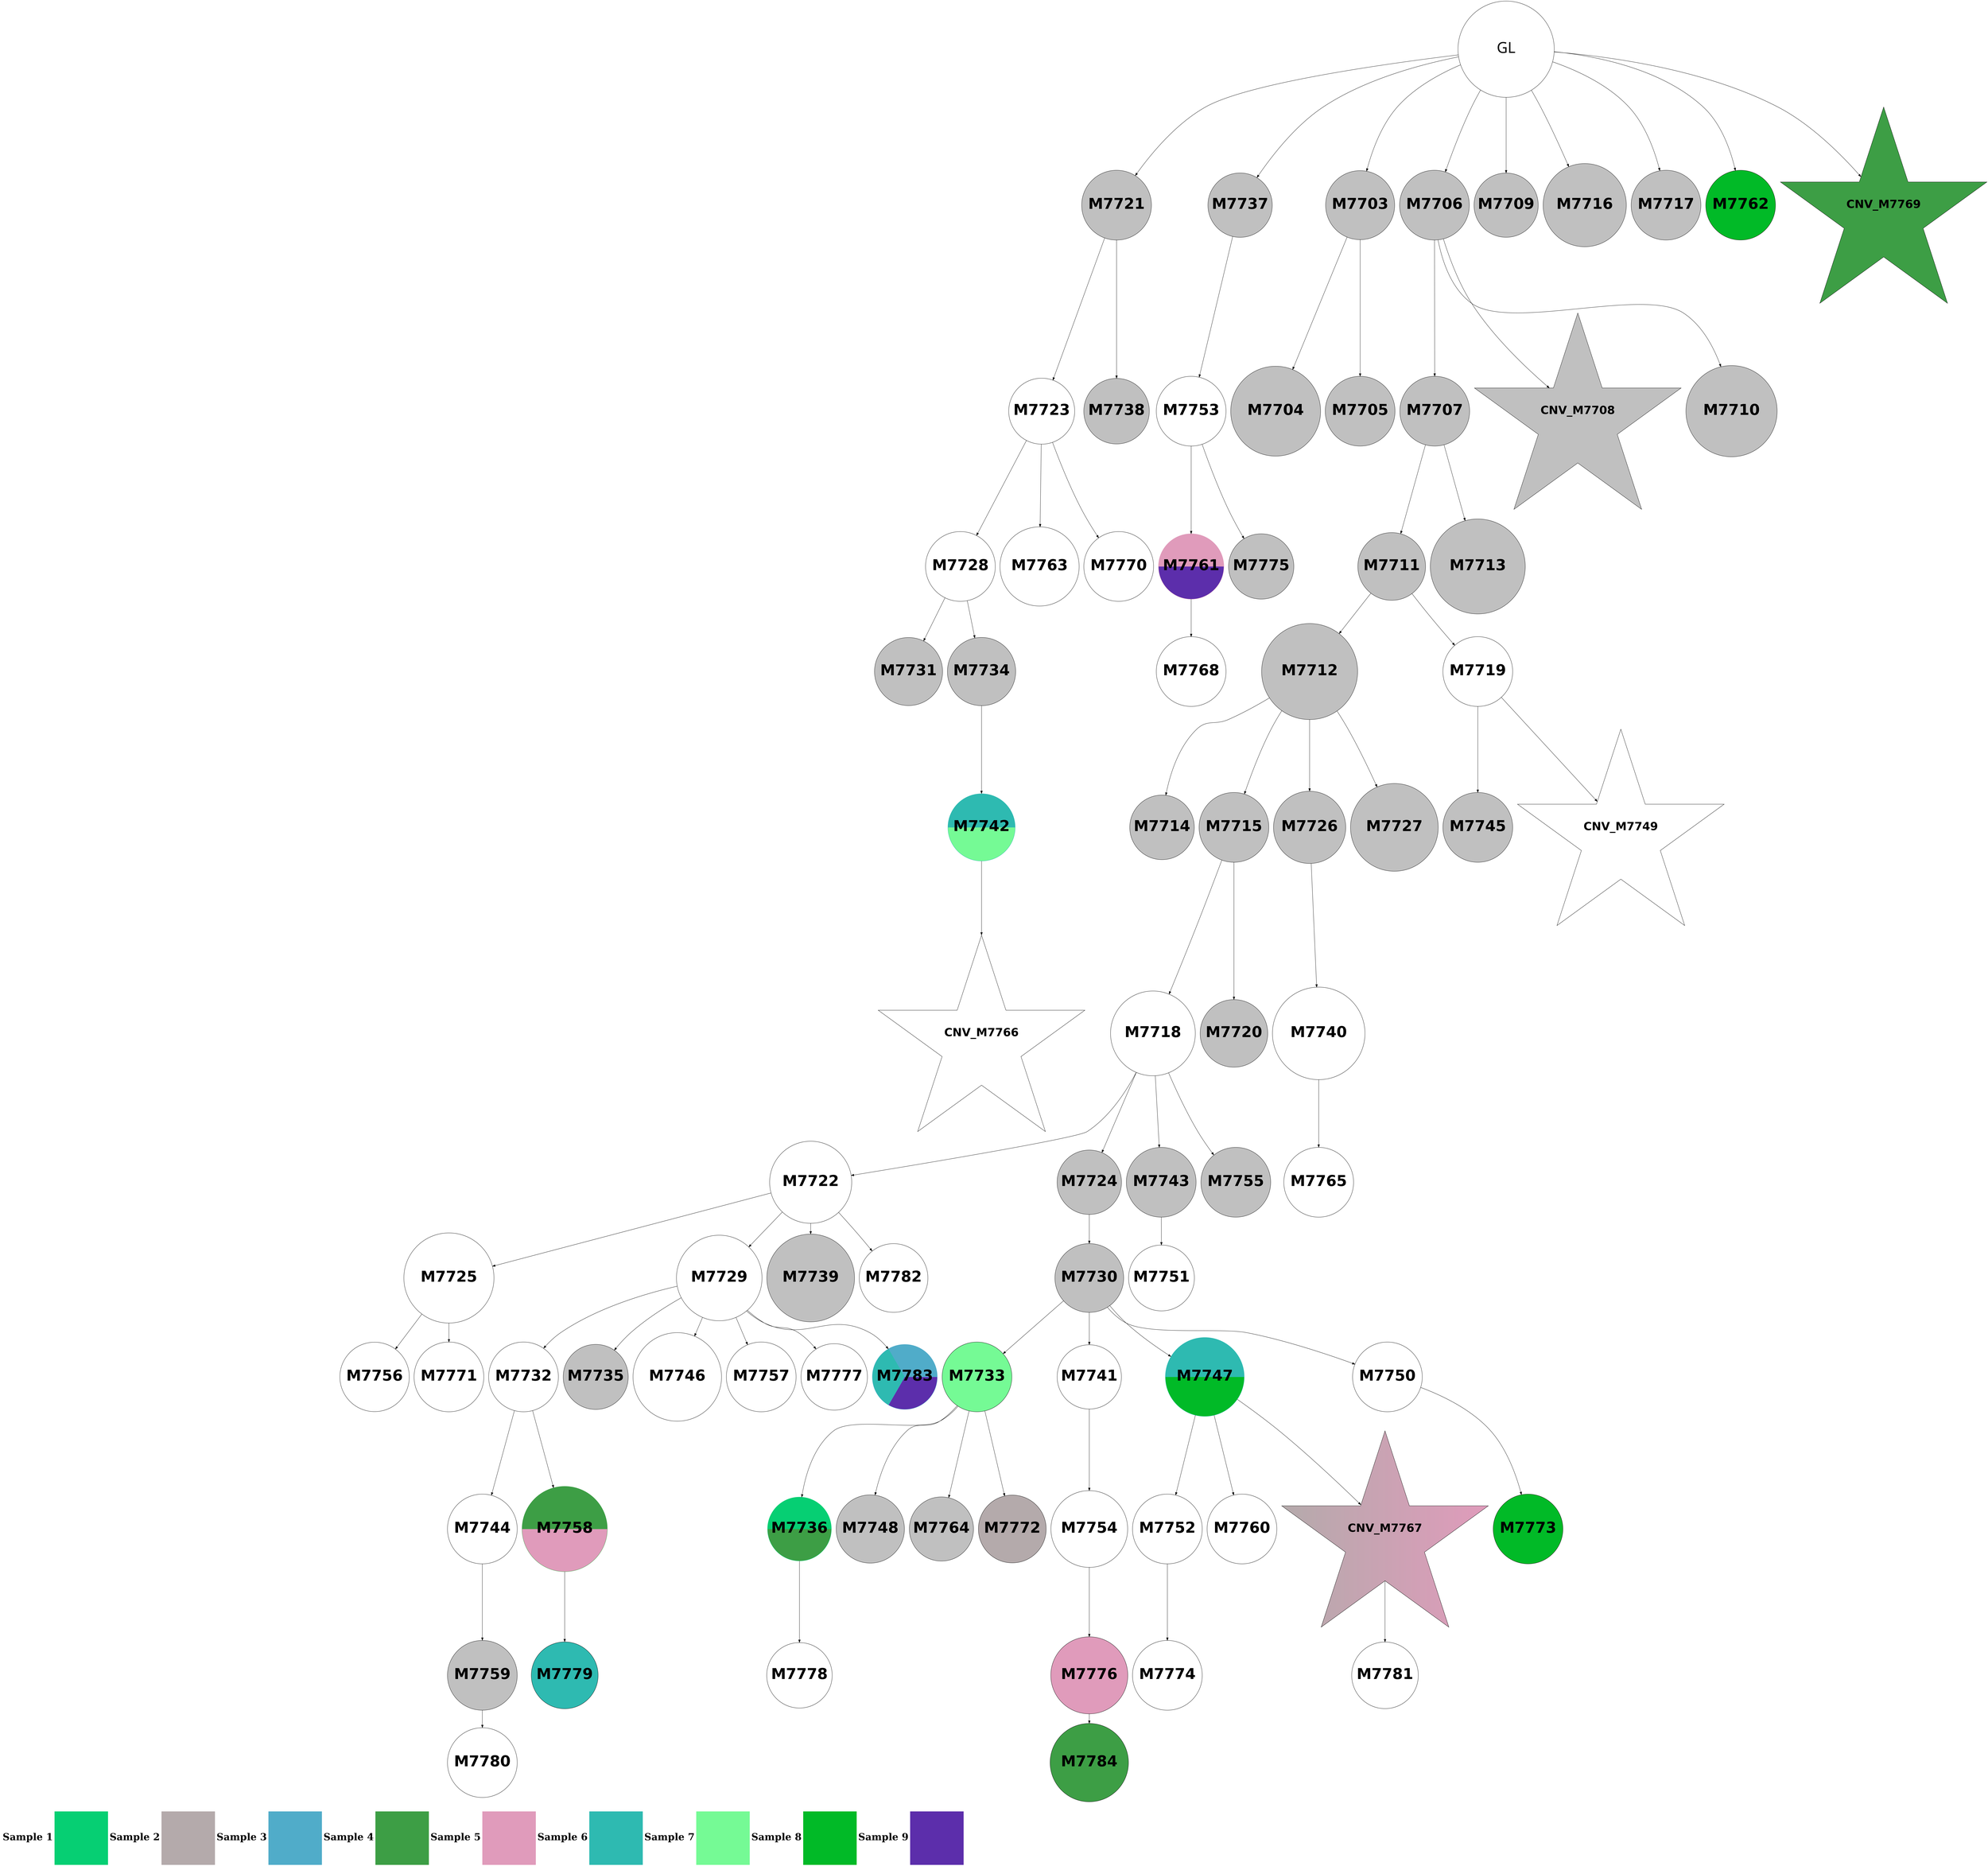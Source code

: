 digraph G { 
rankdir=TB;
7746 -> 7747;
7746 -> 7754;
7747 -> 7749;
7747 -> 7750;
7747 -> 7761;
7747 -> 7762;
7811 -> 7819;
7750 -> 7753;
7750 -> 7755;
7753 -> 7757;
7753 -> 7759;
7753 -> 7778;
7753 -> 7790;
7754 -> 7780;
7754 -> 7784;
7756 -> 7758;
7756 -> 7773;
7757 -> 7760;
7757 -> 7764;
7757 -> 7774;
7757 -> 7817;
7758 -> 7763;
7758 -> 7798;
7758 -> 7805;
7759 -> 7765;
7760 -> 7791;
7760 -> 7806;
7761 -> 7775;
7763 -> 7766;
7763 -> 7769;
7764 -> 7767;
7764 -> 7770;
7764 -> 7781;
7764 -> 7792;
7764 -> 7812;
7764 -> 7818;
7765 -> 7768;
7765 -> 7776;
7765 -> 7782;
7765 -> 7785;
7767 -> 7779;
7767 -> 7793;
7768 -> 7771;
7768 -> 7783;
7768 -> 7799;
7768 -> 7807;
7769 -> 7777;
7771 -> 7813;
7772 -> 7788;
7775 -> 7800;
7776 -> 7789;
7777 -> 7801;
7778 -> 7786;
7779 -> 7794;
7782 -> 7787;
7782 -> 7795;
7782 -> 7802;
7785 -> 7808;
7787 -> 7809;
7788 -> 7796;
7788 -> 7810;
7789 -> 7811;
7793 -> 7814;
7794 -> 7815;
7796 -> 7803;
7737 -> 7738;
7737 -> 7741;
7737 -> 7744;
7737 -> 7751;
7737 -> 7752;
7737 -> 7756;
7737 -> 7772;
7737 -> 7797;
7737 -> 7804;
7738 -> 7739;
7738 -> 7740;
7802 -> 7816;
7741 -> 7742;
7741 -> 7743;
7741 -> 7745;
7742 -> 7746;
7742 -> 7748;
7818 [shape=circle style=wedged color="#50acc9:#2ebab1:#5c2eab" fontname="helvetica-bold" fontsize=56 label="M7783" width=3.38 height=2 ];
7796 [shape=circle style=wedged color="#e09bbb:#5c2eab" fontname="helvetica-bold" fontsize=56 label="M7761" width=2.71 height=2 ];
7813 [shape=circle style=filled fillcolor=white fontname="helvetica-bold" fontsize=56 label="M7778" width=2.67 height=2 ];
7781 [shape=circle style=filled fillcolor=white fontname="helvetica-bold" fontsize=56 label="M7746" width=4.6 height=2 ];
7748 [shape=circle style=filled fillcolor=grey fontname="helvetica-bold" fontsize=56 label="M7713" width=4.93 height=2 ];
7745 [shape=circle style=filled fillcolor=grey fontname="helvetica-bold" fontsize=56 label="M7710" width=4.73 height=2 ];
7738 [shape=circle style=filled fillcolor=grey fontname="helvetica-bold" fontsize=56 label="M7703" width=3.59 height=2 ];
7739 [shape=circle style=filled fillcolor=grey fontname="helvetica-bold" fontsize=56 label="M7704" width=4.67 height=2 ];
7802 [shape=star style=filled fillcolor="#b4aaab:#e09bbb" fontname="helvetica-bold" fontsize=42 label="CNV_M7767"];
7744 [shape=circle style=filled fillcolor=grey fontname="helvetica-bold" fontsize=56 label="M7709" width=3.11 height=2 ];
7773 [shape=circle style=filled fillcolor=grey fontname="helvetica-bold" fontsize=56 label="M7738" width=3.4 height=2 ];
7777 [shape=circle style=wedged color="#2ebab1:#75fa95" fontname="helvetica-bold" fontsize=56 label="M7742" width=2.29 height=2 ];
7786 [shape=circle style=filled fillcolor=white fontname="helvetica-bold" fontsize=56 label="M7751" width=2.58 height=2 ];
7767 [shape=circle style=filled fillcolor=white fontname="helvetica-bold" fontsize=56 label="M7732" width=1.44 height=2 ];
7819 [shape=circle style=filled fillcolor="#3d9e45" fontname="helvetica-bold" fontsize=56 label="M7784" width=4.07 height=2 ];
7804 [shape=star style=filled fillcolor="#3d9e45" fontname="helvetica-bold" fontsize=42 label="CNV_M7769"];
7749 [shape=circle style=filled fillcolor=grey fontname="helvetica-bold" fontsize=56 label="M7714" width=2.98 height=2 ];
7774 [shape=circle style=filled fillcolor=grey fontname="helvetica-bold" fontsize=56 label="M7739" width=4.56 height=2 ];
7737 [label="GL" fontname="arial-bold" fontsize=56 width=5 height=5];
7775 [shape=circle style=filled fillcolor=white fontname="helvetica-bold" fontsize=56 label="M7740" width=4.81 height=2 ];
7779 [shape=circle style=filled fillcolor=white fontname="helvetica-bold" fontsize=56 label="M7744" width=0.07 height=2 ];
7817 [shape=circle style=filled fillcolor=white fontname="helvetica-bold" fontsize=56 label="M7782" width=2.11 height=2 ];
7771 [shape=circle style=wedged color="#06cf73:#3d9e45" fontname="helvetica-bold" fontsize=56 label="M7736" width=3.27 height=2 ];
7750 [shape=circle style=filled fillcolor=grey fontname="helvetica-bold" fontsize=56 label="M7715" width=1.07 height=2 ];
7815 [shape=circle style=filled fillcolor=white fontname="helvetica-bold" fontsize=56 label="M7780" width=0.21 height=2 ];
7811 [shape=circle style=filled fillcolor="#e09bbb" fontname="helvetica-bold" fontsize=56 label="M7776" width=4 height=2 ];
7768 [shape=circle style=filled fillcolor="#75fa95" fontname="helvetica-bold" fontsize=56 label="M7733" width=1.05 height=2 ];
7801 [shape=star style=filled fillcolor=white fontname="helvetica-bold" fontsize=42 label="CNV_M7766"];
7812 [shape=circle style=filled fillcolor=white fontname="helvetica-bold" fontsize=56 label="M7777" width=2.46 height=2 ];
7772 [shape=circle style=filled fillcolor=grey fontname="helvetica-bold" fontsize=56 label="M7737" width=3.03 height=2 ];
7799 [shape=circle style=filled fillcolor=grey fontname="helvetica-bold" fontsize=56 label="M7764" width=3.13 height=2 ];
7816 [shape=circle style=filled fillcolor=white fontname="helvetica-bold" fontsize=56 label="M7781" width=3.46 height=2 ];
7756 [shape=circle style=filled fillcolor=grey fontname="helvetica-bold" fontsize=56 label="M7721" width=0.64 height=2 ];
7810 [shape=circle style=filled fillcolor=grey fontname="helvetica-bold" fontsize=56 label="M7775" width=3.39 height=2 ];
7792 [shape=circle style=filled fillcolor=white fontname="helvetica-bold" fontsize=56 label="M7757" width=0.43 height=2 ];
7755 [shape=circle style=filled fillcolor=grey fontname="helvetica-bold" fontsize=56 label="M7720" width=2.25 height=2 ];
7790 [shape=circle style=filled fillcolor=grey fontname="helvetica-bold" fontsize=56 label="M7755" width=0.72 height=2 ];
7793 [shape=circle style=wedged color="#3d9e45:#e09bbb" fontname="helvetica-bold" fontsize=56 label="M7758" width=4.43 height=2 ];
7784 [shape=star style=filled fillcolor=white fontname="helvetica-bold" fontsize=42 label="CNV_M7749"];
7798 [shape=circle style=filled fillcolor=white fontname="helvetica-bold" fontsize=56 label="M7763" width=4.11 height=2 ];
7787 [shape=circle style=filled fillcolor=white fontname="helvetica-bold" fontsize=56 label="M7752" width=0.66 height=2 ];
7740 [shape=circle style=filled fillcolor=grey fontname="helvetica-bold" fontsize=56 label="M7705" width=1.68 height=2 ];
7754 [shape=circle style=filled fillcolor=white fontname="helvetica-bold" fontsize=56 label="M7719" width=1.4 height=2 ];
7785 [shape=circle style=filled fillcolor=white fontname="helvetica-bold" fontsize=56 label="M7750" width=2.02 height=2 ];
7797 [shape=circle style=filled fillcolor="#01ba27" fontname="helvetica-bold" fontsize=56 label="M7762" width=1.12 height=2 ];
7794 [shape=circle style=filled fillcolor=grey fontname="helvetica-bold" fontsize=56 label="M7759" width=0.03 height=2 ];
7782 [shape=circle style=wedged color="#2ebab1:#01ba27" fontname="helvetica-bold" fontsize=56 label="M7747" width=4.1 height=2 ];
7763 [shape=circle style=filled fillcolor=white fontname="helvetica-bold" fontsize=56 label="M7728" width=1.11 height=2 ];
7809 [shape=circle style=filled fillcolor=white fontname="helvetica-bold" fontsize=56 label="M7774" width=0.88 height=2 ];
7806 [shape=circle style=filled fillcolor=white fontname="helvetica-bold" fontsize=56 label="M7771" width=0.34 height=2 ];
7795 [shape=circle style=filled fillcolor=white fontname="helvetica-bold" fontsize=56 label="M7760" width=0.67 height=2 ];
7743 [shape=star style=filled fillcolor=grey fontname="helvetica-bold" fontsize=42 label="CNV_M7708"];
7783 [shape=circle style=filled fillcolor=grey fontname="helvetica-bold" fontsize=56 label="M7748" width=2.15 height=2 ];
7741 [shape=circle style=filled fillcolor=grey fontname="helvetica-bold" fontsize=56 label="M7706" width=0.66 height=2 ];
7751 [shape=circle style=filled fillcolor=grey fontname="helvetica-bold" fontsize=56 label="M7716" width=4.32 height=2 ];
7791 [shape=circle style=filled fillcolor=white fontname="helvetica-bold" fontsize=56 label="M7756" width=2.04 height=2 ];
7742 [shape=circle style=filled fillcolor=grey fontname="helvetica-bold" fontsize=56 label="M7707" width=0.16 height=2 ];
7808 [shape=circle style=filled fillcolor="#01ba27" fontname="helvetica-bold" fontsize=56 label="M7773" width=1.84 height=2 ];
7814 [shape=circle style=filled fillcolor="#2ebab1" fontname="helvetica-bold" fontsize=56 label="M7779" width=3.47 height=2 ];
7761 [shape=circle style=filled fillcolor=grey fontname="helvetica-bold" fontsize=56 label="M7726" width=3.75 height=2 ];
7757 [shape=circle style=filled fillcolor=white fontname="helvetica-bold" fontsize=56 label="M7722" width=4.27 height=2 ];
7760 [shape=circle style=filled fillcolor=white fontname="helvetica-bold" fontsize=56 label="M7725" width=4.68 height=2 ];
7769 [shape=circle style=filled fillcolor=grey fontname="helvetica-bold" fontsize=56 label="M7734" width=2.15 height=2 ];
7807 [shape=circle style=filled fillcolor="#b4aaab" fontname="helvetica-bold" fontsize=56 label="M7772" width=2.24 height=2 ];
7746 [shape=circle style=filled fillcolor=grey fontname="helvetica-bold" fontsize=56 label="M7711" width=2.22 height=2 ];
7778 [shape=circle style=filled fillcolor=grey fontname="helvetica-bold" fontsize=56 label="M7743" width=1.08 height=2 ];
7800 [shape=circle style=filled fillcolor=white fontname="helvetica-bold" fontsize=56 label="M7765" width=1.26 height=2 ];
7764 [shape=circle style=filled fillcolor=white fontname="helvetica-bold" fontsize=56 label="M7729" width=4.45 height=2 ];
7780 [shape=circle style=filled fillcolor=grey fontname="helvetica-bold" fontsize=56 label="M7745" width=0.79 height=2 ];
7805 [shape=circle style=filled fillcolor=white fontname="helvetica-bold" fontsize=56 label="M7770" width=1.8 height=2 ];
7788 [shape=circle style=filled fillcolor=white fontname="helvetica-bold" fontsize=56 label="M7753" width=0.13 height=2 ];
7765 [shape=circle style=filled fillcolor=grey fontname="helvetica-bold" fontsize=56 label="M7730" width=3.57 height=2 ];
7747 [shape=circle style=filled fillcolor=grey fontname="helvetica-bold" fontsize=56 label="M7712" width=4.99 height=2 ];
7759 [shape=circle style=filled fillcolor=grey fontname="helvetica-bold" fontsize=56 label="M7724" width=3.02 height=2 ];
7752 [shape=circle style=filled fillcolor=grey fontname="helvetica-bold" fontsize=56 label="M7717" width=1.09 height=2 ];
7770 [shape=circle style=filled fillcolor=grey fontname="helvetica-bold" fontsize=56 label="M7735" width=2.8 height=2 ];
7758 [shape=circle style=filled fillcolor=white fontname="helvetica-bold" fontsize=56 label="M7723" width=2.57 height=2 ];
7803 [shape=circle style=filled fillcolor=white fontname="helvetica-bold" fontsize=56 label="M7768" width=0.7 height=2 ];
7753 [shape=circle style=filled fillcolor=white fontname="helvetica-bold" fontsize=56 label="M7718" width=4.4 height=2 ];
7762 [shape=circle style=filled fillcolor=grey fontname="helvetica-bold" fontsize=56 label="M7727" width=4.56 height=2 ];
7789 [shape=circle style=filled fillcolor=white fontname="helvetica-bold" fontsize=56 label="M7754" width=3.99 height=2 ];
7776 [shape=circle style=filled fillcolor=white fontname="helvetica-bold" fontsize=56 label="M7741" width=3.04 height=2 ];
7766 [shape=circle style=filled fillcolor=grey fontname="helvetica-bold" fontsize=56 label="M7731" width=2.18 height=2 ];
{rank=sink;
Legend[shape=none, margin=0, label=<<TABLE border="0" cellborder="0" cellspacing="0"> 
<TR><TD width="200" height="200" colspan="1"><FONT POINT-SIZE="36.0"><B>Sample 1</B></FONT></TD><TD width="200" height="200" colspan="1" BGCOLOR="#06cf73"></TD>
<TD width="200" height="200" colspan="1"><FONT POINT-SIZE="36.0"><B>Sample 2</B></FONT></TD><TD width="200" height="200" colspan="1" BGCOLOR="#b4aaab"></TD>
<TD width="200" height="200" colspan="1"><FONT POINT-SIZE="36.0"><B>Sample 3</B></FONT></TD><TD width="200" height="200" colspan="1" BGCOLOR="#50acc9"></TD>
<TD width="200" height="200" colspan="1"><FONT POINT-SIZE="36.0"><B>Sample 4</B></FONT></TD><TD width="200" height="200" colspan="1" BGCOLOR="#3d9e45"></TD>
<TD width="200" height="200" colspan="1"><FONT POINT-SIZE="36.0"><B>Sample 5</B></FONT></TD><TD width="200" height="200" colspan="1" BGCOLOR="#e09bbb"></TD>
<TD width="200" height="200" colspan="1"><FONT POINT-SIZE="36.0"><B>Sample 6</B></FONT></TD><TD width="200" height="200" colspan="1" BGCOLOR="#2ebab1"></TD>
<TD width="200" height="200" colspan="1"><FONT POINT-SIZE="36.0"><B>Sample 7</B></FONT></TD><TD width="200" height="200" colspan="1" BGCOLOR="#75fa95"></TD>
<TD width="200" height="200" colspan="1"><FONT POINT-SIZE="36.0"><B>Sample 8</B></FONT></TD><TD width="200" height="200" colspan="1" BGCOLOR="#01ba27"></TD>
<TD width="200" height="200" colspan="1"><FONT POINT-SIZE="36.0"><B>Sample 9</B></FONT></TD><TD width="200" height="200" colspan="1" BGCOLOR="#5c2eab"></TD>
</TR></TABLE>>];
} 
}